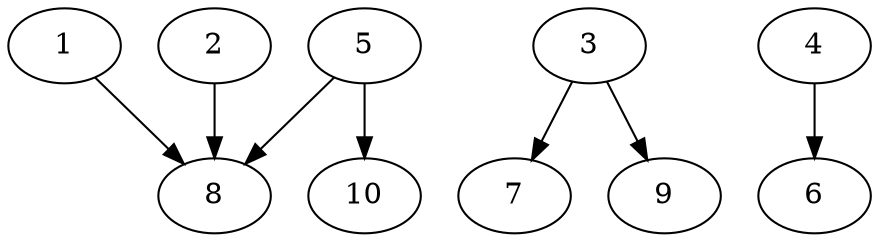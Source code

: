 // DAG automatically generated by daggen at Thu Oct  3 13:58:04 2019
// ./daggen --dot -n 10 --ccr 0.5 --fat 0.9 --regular 0.7 --density 0.6 --mindata 5242880 --maxdata 52428800 
digraph G {
  1 [size="13813760", alpha="0.02", expect_size="6906880"] 
  1 -> 8 [size ="6906880"]
  2 [size="43028480", alpha="0.12", expect_size="21514240"] 
  2 -> 8 [size ="21514240"]
  3 [size="87891968", alpha="0.09", expect_size="43945984"] 
  3 -> 7 [size ="43945984"]
  3 -> 9 [size ="43945984"]
  4 [size="24991744", alpha="0.01", expect_size="12495872"] 
  4 -> 6 [size ="12495872"]
  5 [size="37849088", alpha="0.10", expect_size="18924544"] 
  5 -> 8 [size ="18924544"]
  5 -> 10 [size ="18924544"]
  6 [size="91478016", alpha="0.15", expect_size="45739008"] 
  7 [size="75272192", alpha="0.20", expect_size="37636096"] 
  8 [size="58640384", alpha="0.11", expect_size="29320192"] 
  9 [size="50483200", alpha="0.03", expect_size="25241600"] 
  10 [size="42522624", alpha="0.07", expect_size="21261312"] 
}
